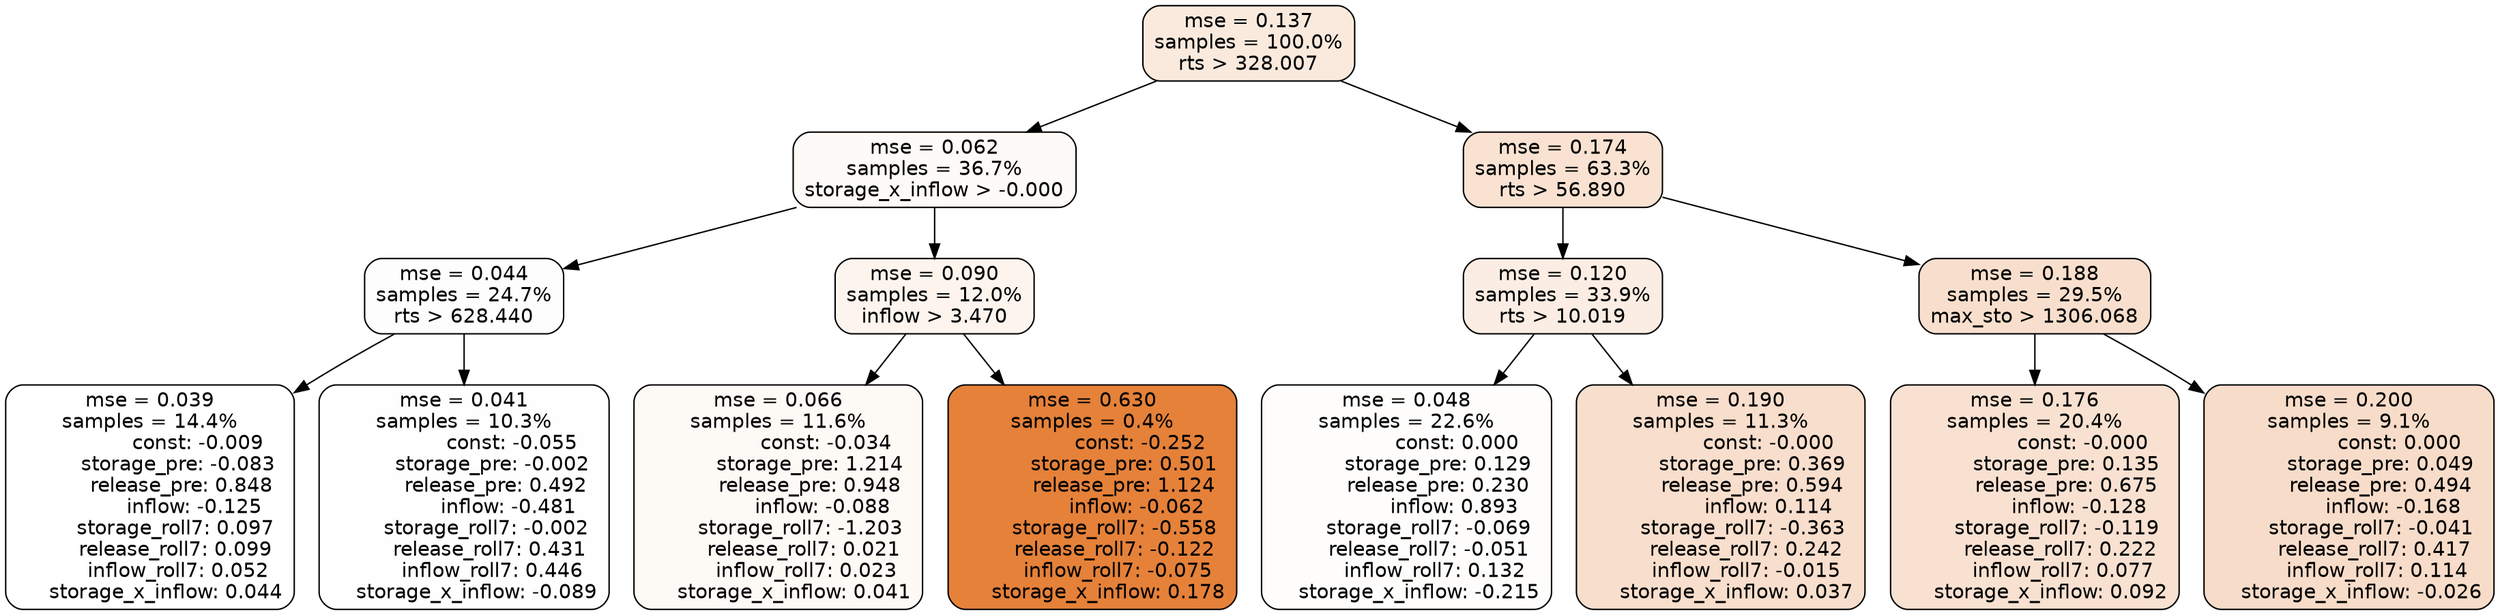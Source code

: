 digraph tree {
node [shape=rectangle, style="filled, rounded", color="black", fontname=helvetica] ;
edge [fontname=helvetica] ;
	"0" [label="mse = 0.137
samples = 100.0%
rts > 328.007", fillcolor="#faeade"]
	"8" [label="mse = 0.062
samples = 36.7%
storage_x_inflow > -0.000", fillcolor="#fdfaf7"]
	"1" [label="mse = 0.174
samples = 63.3%
rts > 56.890", fillcolor="#f9e2d1"]
	"9" [label="mse = 0.044
samples = 24.7%
rts > 628.440", fillcolor="#fefdfd"]
	"12" [label="mse = 0.090
samples = 12.0%
inflow > 3.470", fillcolor="#fcf4ed"]
	"2" [label="mse = 0.120
samples = 33.9%
rts > 10.019", fillcolor="#fbede3"]
	"5" [label="mse = 0.188
samples = 29.5%
max_sto > 1306.068", fillcolor="#f8dfcd"]
	"11" [label="mse = 0.039
samples = 14.4%
               const: -0.009
         storage_pre: -0.083
          release_pre: 0.848
              inflow: -0.125
        storage_roll7: 0.097
        release_roll7: 0.099
         inflow_roll7: 0.052
     storage_x_inflow: 0.044", fillcolor="#ffffff"]
	"10" [label="mse = 0.041
samples = 10.3%
               const: -0.055
         storage_pre: -0.002
          release_pre: 0.492
              inflow: -0.481
       storage_roll7: -0.002
        release_roll7: 0.431
         inflow_roll7: 0.446
    storage_x_inflow: -0.089", fillcolor="#fefefe"]
	"13" [label="mse = 0.066
samples = 11.6%
               const: -0.034
          storage_pre: 1.214
          release_pre: 0.948
              inflow: -0.088
       storage_roll7: -1.203
        release_roll7: 0.021
         inflow_roll7: 0.023
     storage_x_inflow: 0.041", fillcolor="#fdf9f5"]
	"14" [label="mse = 0.630
samples = 0.4%
               const: -0.252
          storage_pre: 0.501
          release_pre: 1.124
              inflow: -0.062
       storage_roll7: -0.558
       release_roll7: -0.122
        inflow_roll7: -0.075
     storage_x_inflow: 0.178", fillcolor="#e58139"]
	"3" [label="mse = 0.048
samples = 22.6%
                const: 0.000
          storage_pre: 0.129
          release_pre: 0.230
               inflow: 0.893
       storage_roll7: -0.069
       release_roll7: -0.051
         inflow_roll7: 0.132
    storage_x_inflow: -0.215", fillcolor="#fefdfc"]
	"4" [label="mse = 0.190
samples = 11.3%
               const: -0.000
          storage_pre: 0.369
          release_pre: 0.594
               inflow: 0.114
       storage_roll7: -0.363
        release_roll7: 0.242
        inflow_roll7: -0.015
     storage_x_inflow: 0.037", fillcolor="#f8decc"]
	"6" [label="mse = 0.176
samples = 20.4%
               const: -0.000
          storage_pre: 0.135
          release_pre: 0.675
              inflow: -0.128
       storage_roll7: -0.119
        release_roll7: 0.222
         inflow_roll7: 0.077
     storage_x_inflow: 0.092", fillcolor="#f8e1d1"]
	"7" [label="mse = 0.200
samples = 9.1%
                const: 0.000
          storage_pre: 0.049
          release_pre: 0.494
              inflow: -0.168
       storage_roll7: -0.041
        release_roll7: 0.417
         inflow_roll7: 0.114
    storage_x_inflow: -0.026", fillcolor="#f7dcc9"]

	"0" -> "1"
	"0" -> "8"
	"8" -> "9"
	"8" -> "12"
	"1" -> "2"
	"1" -> "5"
	"9" -> "10"
	"9" -> "11"
	"12" -> "13"
	"12" -> "14"
	"2" -> "3"
	"2" -> "4"
	"5" -> "6"
	"5" -> "7"
}